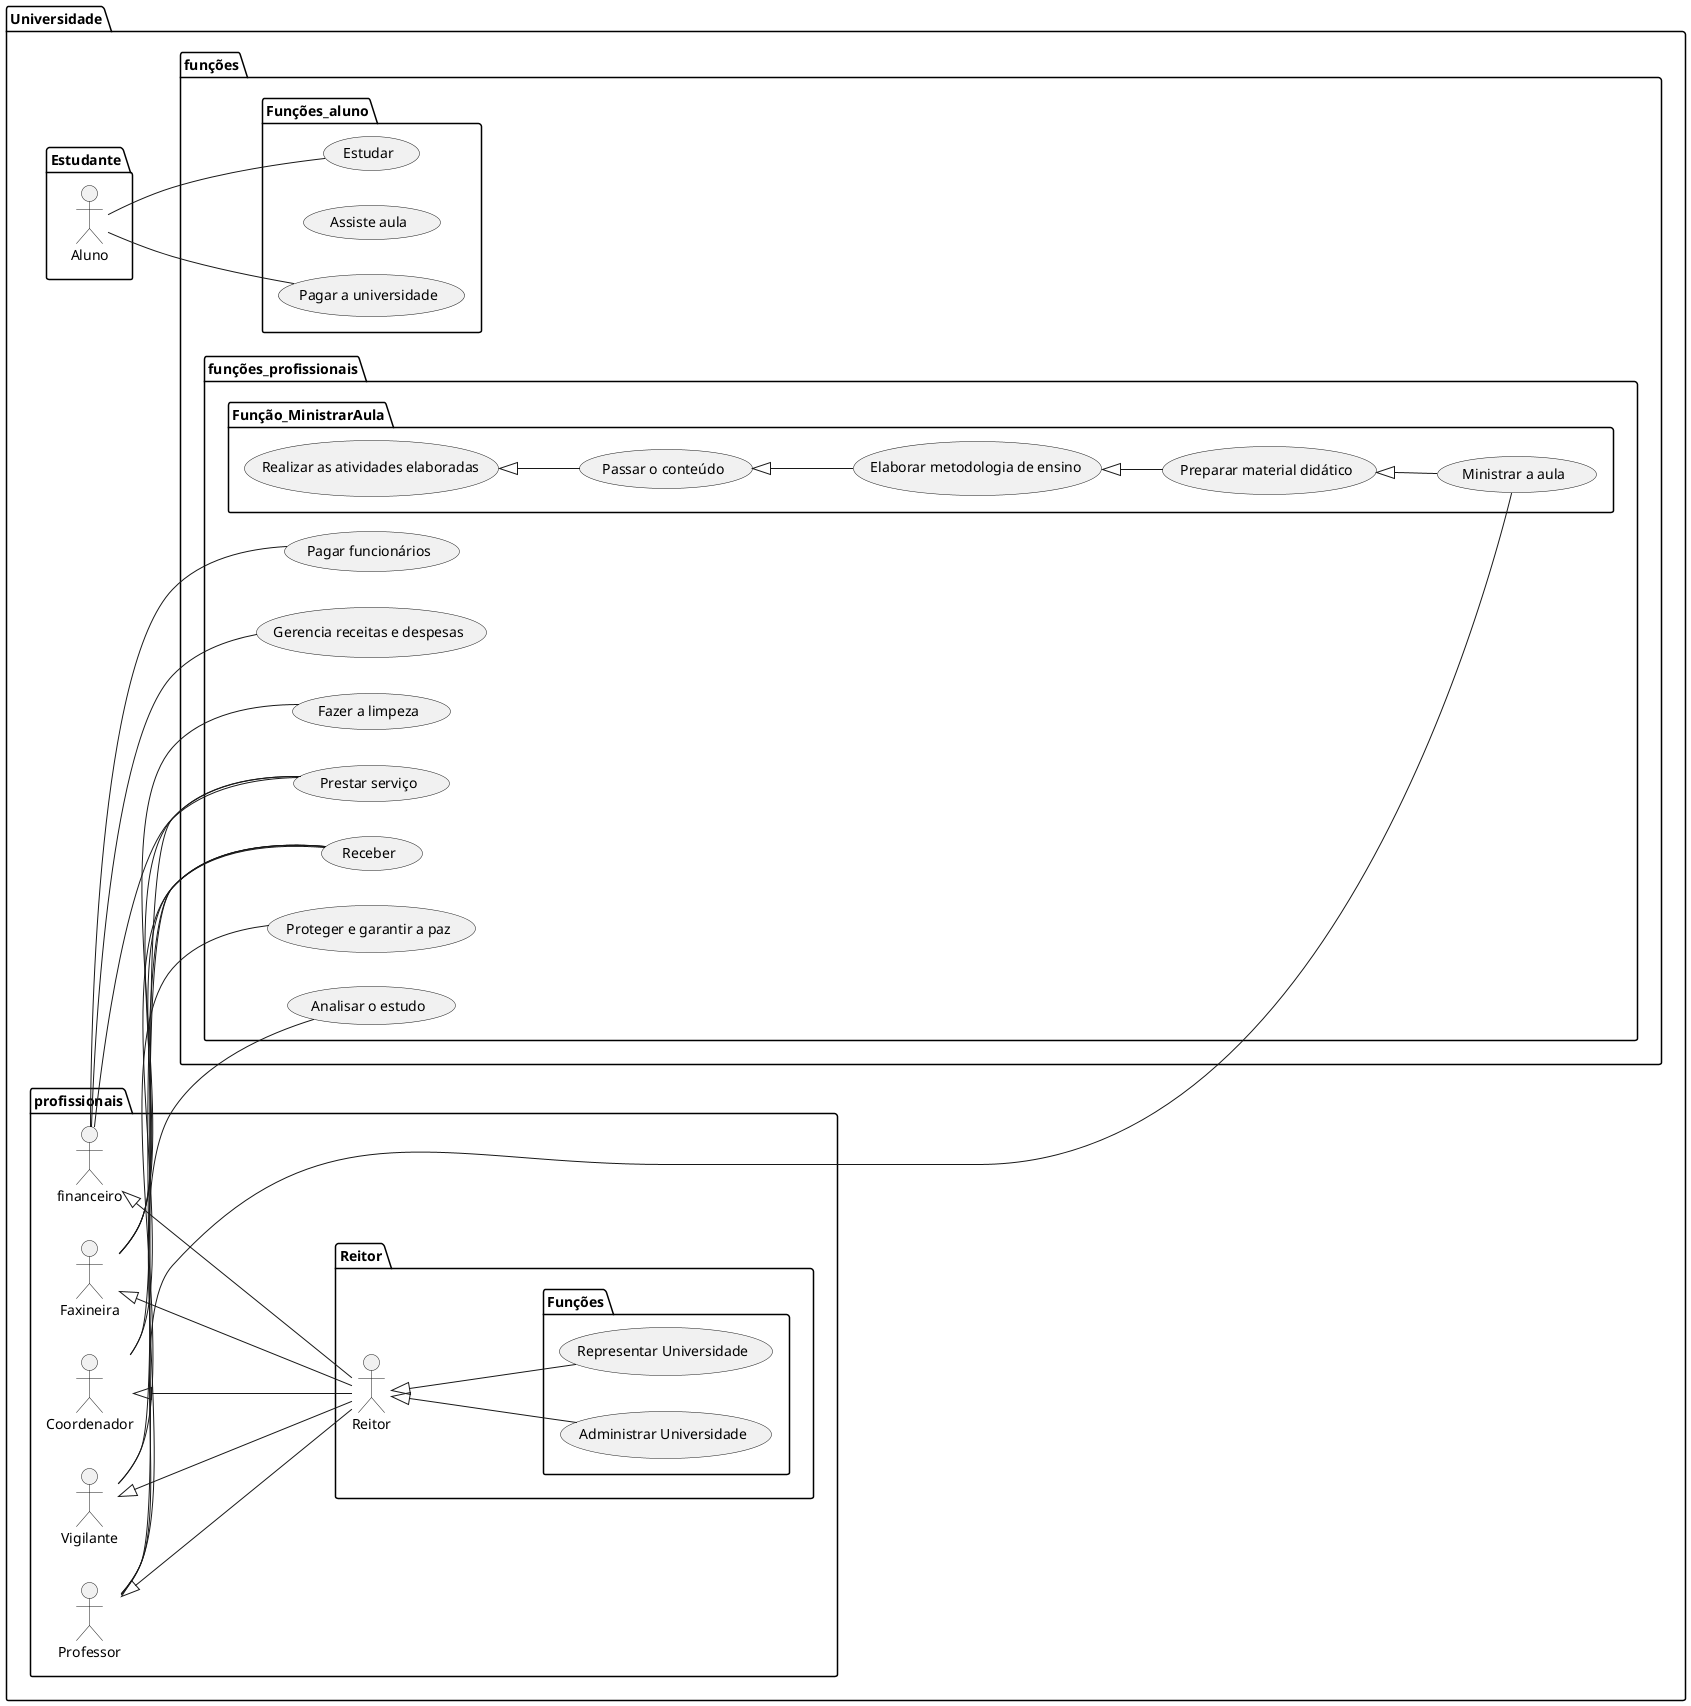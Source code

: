 @startuml
/'Aluno: Henrique Paini/'
/'Caso de uso do sistema 
de Universidade
'/



package Universidade{
  package Estudante{
  left to right direction
actor Aluno as c
  }
package profissionais{
  actor Professor as P
  actor Faxineira as F
  actor financeiro as A
  actor Vigilante as S
  actor Coordenador as sa
  package Reitor{
  actor Reitor as ch
  package Funções{ 
  usecase "Representar Universidade" as FR
  usecase "Administrar Universidade" as AD
  }
  }
}
package funções {
  package Funções_aluno{
usecase "Estudar" as UC3  
usecase "Assiste aula" as UC1
usecase "Pagar a universidade" as UC2
  }
  package funções_profissionais{
    package Função_MinistrarAula{
      usecase "Ministrar a aula" as UC5
      usecase "Preparar material didático" as UC12
      usecase "Elaborar metodologia de ensino" as UC13
      usecase "Realizar as atividades elaboradas" as UC15
      usecase "Passar o conteúdo" as UC14
    }
  usecase "Analisar o estudo" as UC4
  usecase "Proteger e garantir a paz" as UC6
  usecase "Fazer a limpeza" as UC7
  usecase "Gerencia receitas e despesas" as UC8
  usecase "Receber" as UC9
  usecase "Pagar funcionários" as UC10
  usecase "Prestar serviço" as UC11
  }
  
}
 P -- UC5 
 P -- UC4
 P -- UC9
 F -- UC7
 F -- UC11
 F -- UC9
 A -- UC10
 A -- UC11
 A -- UC8
 S -- UC6
 S -- UC9
 c -- UC3
 c -- UC2
 P <|-- ch
 F <|-- ch
 A <|-- ch
 S <|-- ch
 sa <|-- ch 
 ch <|-- FR
 ch <|-- AD
 sa -- UC11
 sa -- UC9
 UC12 <|-- UC5
 UC13 <|-- UC12
 UC14 <|-- UC13
 UC15 <|-- UC14

 
@enduml
